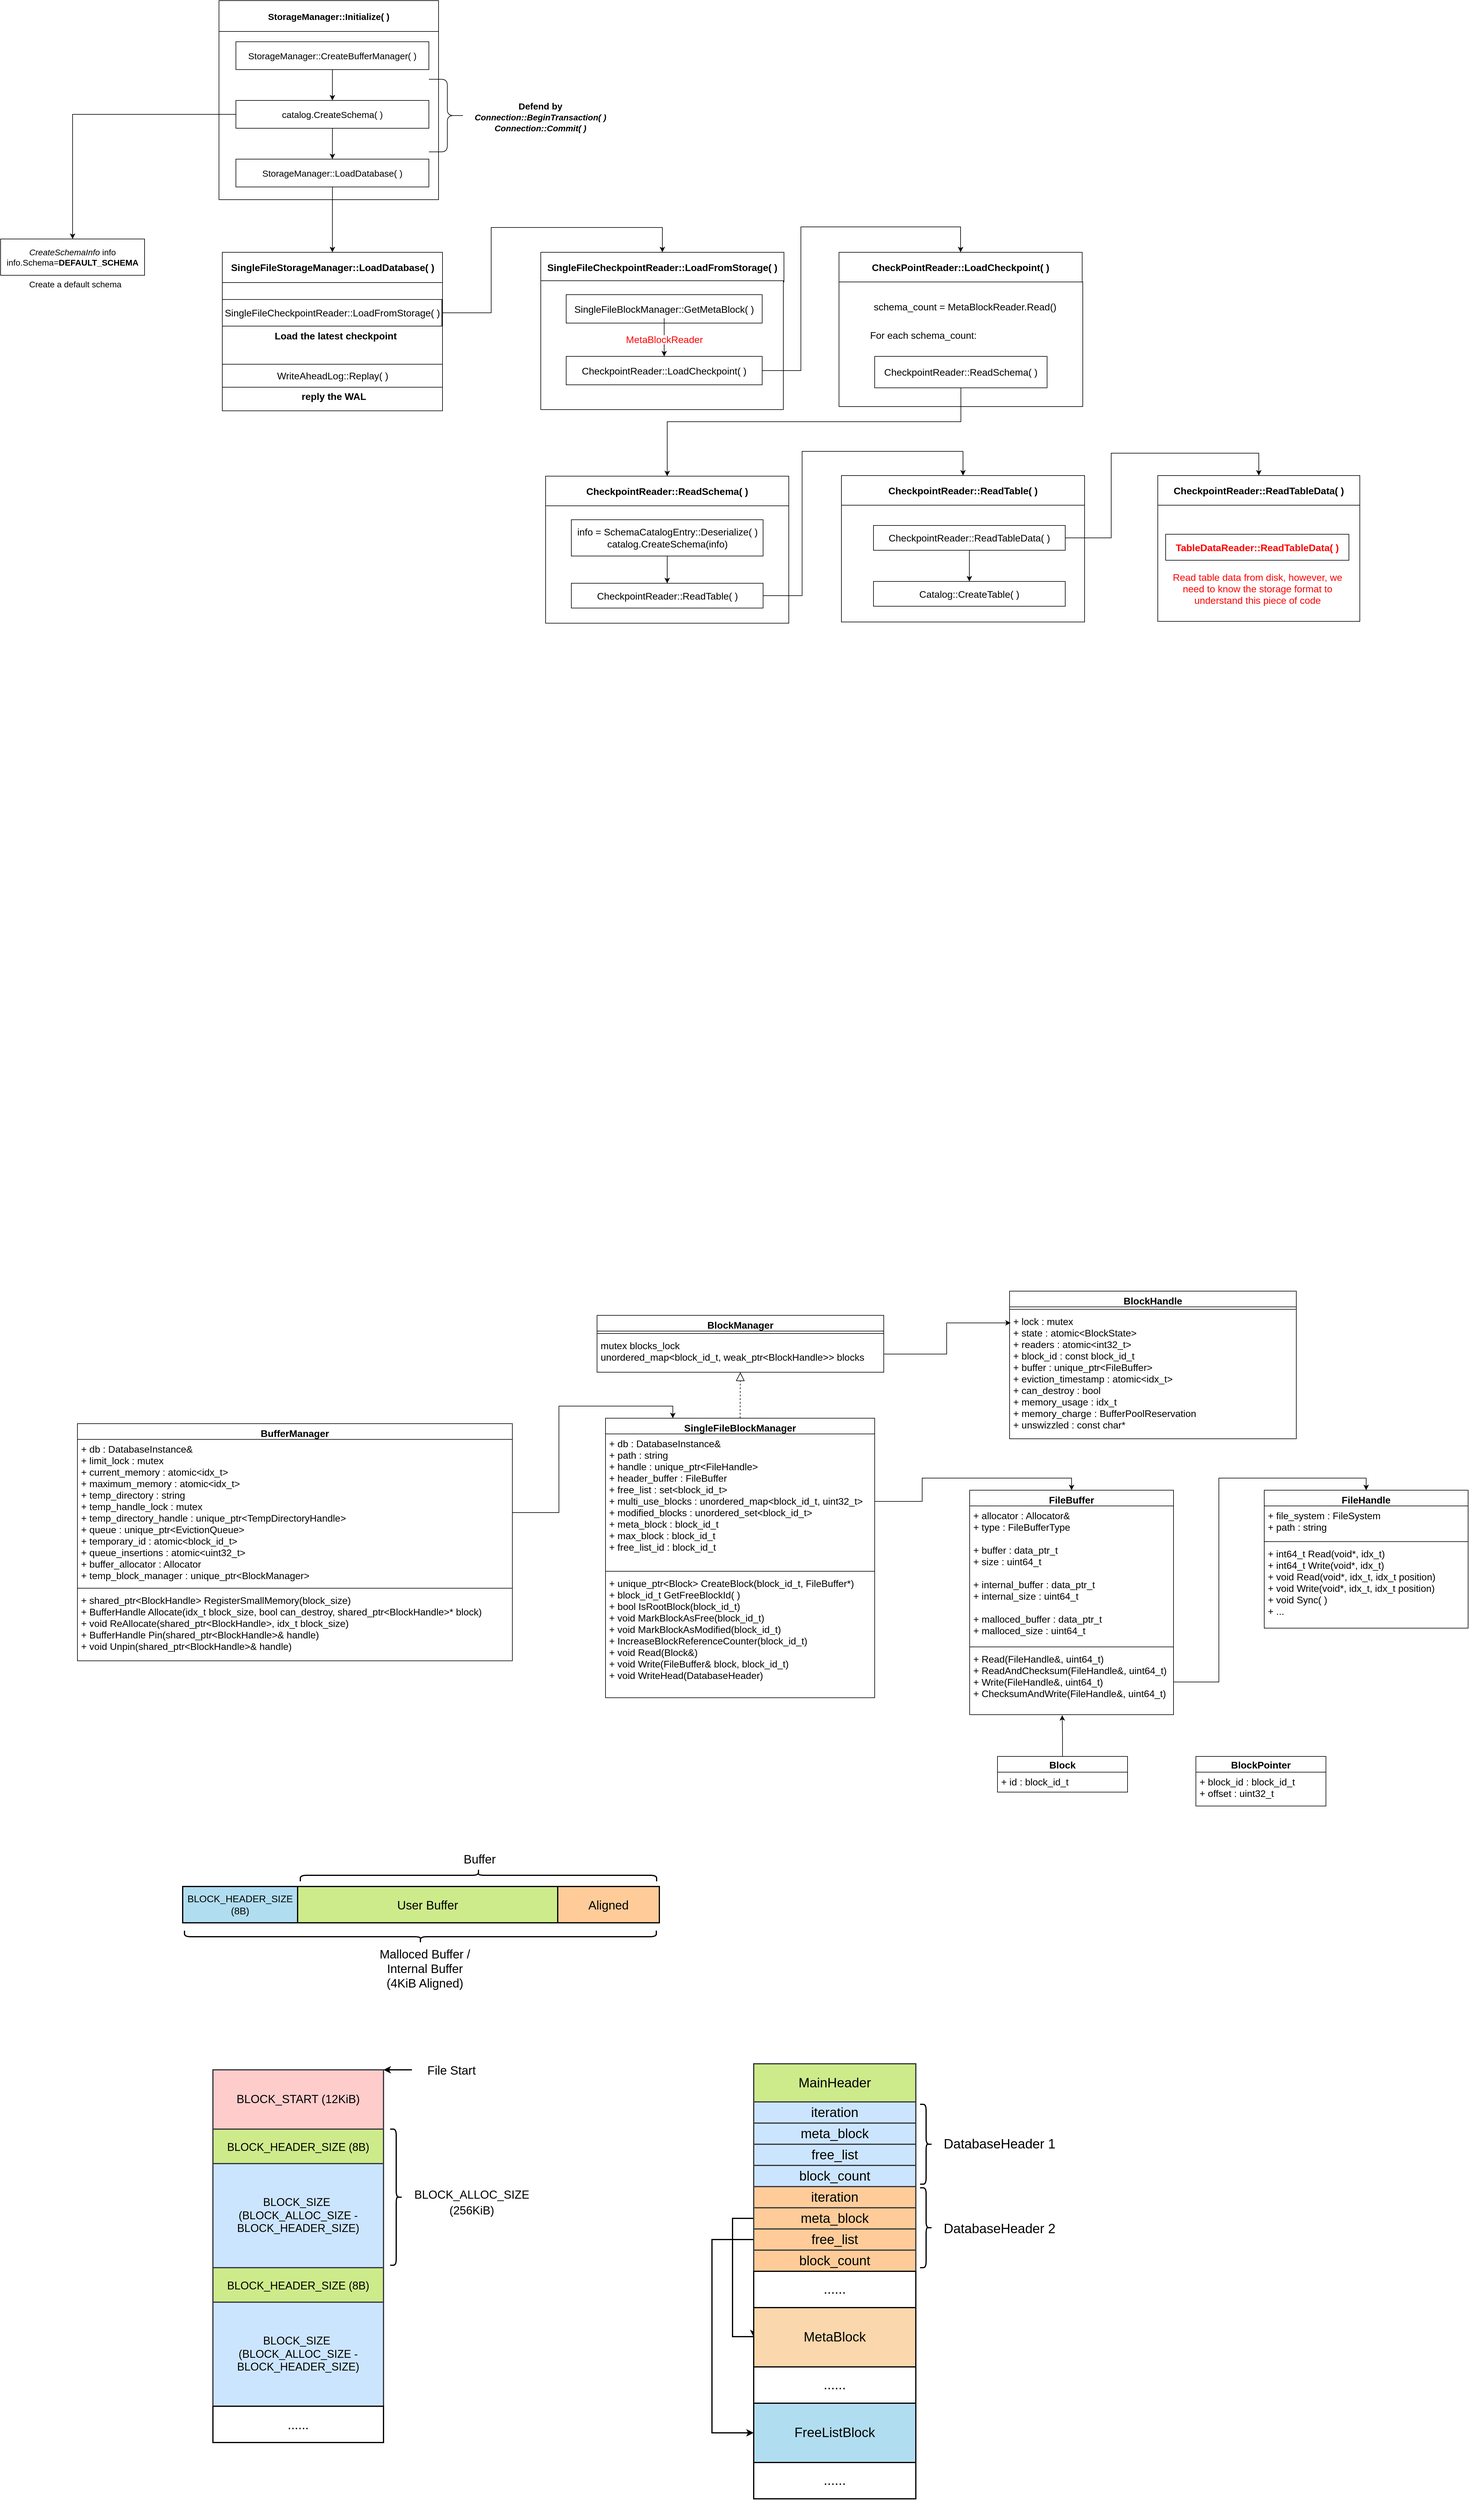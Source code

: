 <mxfile version="20.6.0" type="github">
  <diagram id="GQswBAs9rWUTwK8a14QV" name="第 1 页">
    <mxGraphModel dx="4754" dy="941" grid="0" gridSize="10" guides="1" tooltips="1" connect="1" arrows="1" fold="1" page="1" pageScale="1" pageWidth="3300" pageHeight="4681" math="0" shadow="0">
      <root>
        <mxCell id="0" />
        <mxCell id="1" parent="0" />
        <mxCell id="OjtDRb3r2wVRJjBGD-eC-1" value="&lt;font style=&quot;font-size: 15px;&quot;&gt;&lt;b&gt;StorageManager::Initialize( )&lt;/b&gt;&lt;/font&gt;" style="rounded=0;whiteSpace=wrap;html=1;" parent="1" vertex="1">
          <mxGeometry x="282" y="154" width="363" height="51" as="geometry" />
        </mxCell>
        <mxCell id="OjtDRb3r2wVRJjBGD-eC-2" value="" style="rounded=0;whiteSpace=wrap;html=1;fontSize=15;" parent="1" vertex="1">
          <mxGeometry x="282" y="205" width="363" height="278" as="geometry" />
        </mxCell>
        <mxCell id="OjtDRb3r2wVRJjBGD-eC-5" style="edgeStyle=orthogonalEdgeStyle;rounded=0;orthogonalLoop=1;jettySize=auto;html=1;entryX=0.5;entryY=0;entryDx=0;entryDy=0;fontSize=15;" parent="1" source="OjtDRb3r2wVRJjBGD-eC-3" target="OjtDRb3r2wVRJjBGD-eC-4" edge="1">
          <mxGeometry relative="1" as="geometry" />
        </mxCell>
        <mxCell id="OjtDRb3r2wVRJjBGD-eC-3" value="StorageManager::CreateBufferManager( )" style="rounded=0;whiteSpace=wrap;html=1;fontSize=15;" parent="1" vertex="1">
          <mxGeometry x="310" y="222" width="319" height="46" as="geometry" />
        </mxCell>
        <mxCell id="OjtDRb3r2wVRJjBGD-eC-7" style="edgeStyle=orthogonalEdgeStyle;rounded=0;orthogonalLoop=1;jettySize=auto;html=1;entryX=0.5;entryY=0;entryDx=0;entryDy=0;fontSize=15;" parent="1" source="OjtDRb3r2wVRJjBGD-eC-4" target="OjtDRb3r2wVRJjBGD-eC-6" edge="1">
          <mxGeometry relative="1" as="geometry" />
        </mxCell>
        <mxCell id="OjtDRb3r2wVRJjBGD-eC-10" style="edgeStyle=orthogonalEdgeStyle;rounded=0;orthogonalLoop=1;jettySize=auto;html=1;fontSize=14;" parent="1" source="OjtDRb3r2wVRJjBGD-eC-4" target="OjtDRb3r2wVRJjBGD-eC-11" edge="1">
          <mxGeometry relative="1" as="geometry">
            <mxPoint x="218" y="627" as="targetPoint" />
          </mxGeometry>
        </mxCell>
        <mxCell id="OjtDRb3r2wVRJjBGD-eC-4" value="catalog.CreateSchema( )" style="rounded=0;whiteSpace=wrap;html=1;fontSize=15;" parent="1" vertex="1">
          <mxGeometry x="310" y="319" width="319" height="46" as="geometry" />
        </mxCell>
        <mxCell id="VM_0vS1CVFmWydNHuRjW-6" style="edgeStyle=orthogonalEdgeStyle;rounded=0;orthogonalLoop=1;jettySize=auto;html=1;entryX=0.5;entryY=0;entryDx=0;entryDy=0;fontSize=16;" edge="1" parent="1" source="OjtDRb3r2wVRJjBGD-eC-6" target="VM_0vS1CVFmWydNHuRjW-2">
          <mxGeometry relative="1" as="geometry" />
        </mxCell>
        <mxCell id="OjtDRb3r2wVRJjBGD-eC-6" value="StorageManager::LoadDatabase( )" style="rounded=0;whiteSpace=wrap;html=1;fontSize=15;" parent="1" vertex="1">
          <mxGeometry x="310" y="416" width="319" height="46" as="geometry" />
        </mxCell>
        <mxCell id="OjtDRb3r2wVRJjBGD-eC-8" value="" style="shape=curlyBracket;whiteSpace=wrap;html=1;rounded=1;flipH=1;labelPosition=right;verticalLabelPosition=middle;align=left;verticalAlign=middle;fontSize=15;" parent="1" vertex="1">
          <mxGeometry x="629" y="284" width="61" height="120" as="geometry" />
        </mxCell>
        <mxCell id="OjtDRb3r2wVRJjBGD-eC-9" value="&lt;b&gt;Defend by &lt;i&gt;&lt;font style=&quot;font-size: 14px;&quot;&gt;Connection::BeginTransaction( ) Connection::Commit( )&lt;/font&gt;&lt;/i&gt;&lt;/b&gt;" style="text;html=1;strokeColor=none;fillColor=none;align=center;verticalAlign=middle;whiteSpace=wrap;rounded=0;fontSize=15;" parent="1" vertex="1">
          <mxGeometry x="696" y="331" width="235" height="30" as="geometry" />
        </mxCell>
        <mxCell id="OjtDRb3r2wVRJjBGD-eC-11" value="&lt;i&gt;CreateSchemaInfo&lt;/i&gt; info&lt;br&gt;info.Schema=&lt;b&gt;DEFAULT_SCHEMA&lt;/b&gt;" style="rounded=0;whiteSpace=wrap;html=1;fontSize=14;" parent="1" vertex="1">
          <mxGeometry x="-79" y="548" width="238" height="60" as="geometry" />
        </mxCell>
        <mxCell id="VM_0vS1CVFmWydNHuRjW-1" value="&lt;font style=&quot;font-size: 14px;&quot;&gt;Create a default schema&lt;/font&gt;" style="text;html=1;strokeColor=none;fillColor=none;align=center;verticalAlign=middle;whiteSpace=wrap;rounded=0;" vertex="1" parent="1">
          <mxGeometry x="-47" y="608" width="183" height="30" as="geometry" />
        </mxCell>
        <mxCell id="VM_0vS1CVFmWydNHuRjW-2" value="&lt;font style=&quot;font-size: 16px;&quot;&gt;&lt;b&gt;SingleFileStorageManager::LoadDatabase( )&lt;/b&gt;&lt;/font&gt;" style="rounded=0;whiteSpace=wrap;html=1;fontSize=14;" vertex="1" parent="1">
          <mxGeometry x="287.5" y="570" width="364" height="50" as="geometry" />
        </mxCell>
        <mxCell id="VM_0vS1CVFmWydNHuRjW-3" value="" style="rounded=0;whiteSpace=wrap;html=1;fontSize=16;" vertex="1" parent="1">
          <mxGeometry x="287.5" y="620" width="364" height="212" as="geometry" />
        </mxCell>
        <mxCell id="VM_0vS1CVFmWydNHuRjW-14" style="edgeStyle=orthogonalEdgeStyle;rounded=0;orthogonalLoop=1;jettySize=auto;html=1;entryX=0.5;entryY=0;entryDx=0;entryDy=0;fontSize=16;" edge="1" parent="1" source="VM_0vS1CVFmWydNHuRjW-4" target="VM_0vS1CVFmWydNHuRjW-9">
          <mxGeometry relative="1" as="geometry">
            <Array as="points">
              <mxPoint x="732" y="670" />
              <mxPoint x="732" y="529" />
              <mxPoint x="1015" y="529" />
            </Array>
          </mxGeometry>
        </mxCell>
        <mxCell id="VM_0vS1CVFmWydNHuRjW-4" value="SingleFileCheckpointReader::LoadFromStorage( )" style="rounded=0;whiteSpace=wrap;html=1;fontSize=16;" vertex="1" parent="1">
          <mxGeometry x="287.5" y="648" width="363" height="44" as="geometry" />
        </mxCell>
        <mxCell id="VM_0vS1CVFmWydNHuRjW-5" value="WriteAheadLog::Replay( )" style="rounded=0;whiteSpace=wrap;html=1;fontSize=16;" vertex="1" parent="1">
          <mxGeometry x="287.5" y="755" width="364" height="38" as="geometry" />
        </mxCell>
        <mxCell id="VM_0vS1CVFmWydNHuRjW-7" value="&lt;b&gt;Load the latest checkpoint&lt;/b&gt;" style="text;html=1;strokeColor=none;fillColor=none;align=center;verticalAlign=middle;whiteSpace=wrap;rounded=0;fontSize=16;" vertex="1" parent="1">
          <mxGeometry x="365" y="692.5" width="220" height="30" as="geometry" />
        </mxCell>
        <mxCell id="VM_0vS1CVFmWydNHuRjW-8" value="&lt;b&gt;reply the WAL&lt;/b&gt;" style="text;html=1;strokeColor=none;fillColor=none;align=center;verticalAlign=middle;whiteSpace=wrap;rounded=0;fontSize=16;" vertex="1" parent="1">
          <mxGeometry x="362" y="793" width="220" height="30" as="geometry" />
        </mxCell>
        <mxCell id="VM_0vS1CVFmWydNHuRjW-9" value="&lt;b&gt;SingleFileCheckpointReader::LoadFromStorage( )&lt;/b&gt;" style="rounded=0;whiteSpace=wrap;html=1;fontSize=16;" vertex="1" parent="1">
          <mxGeometry x="814" y="570" width="402" height="49" as="geometry" />
        </mxCell>
        <mxCell id="VM_0vS1CVFmWydNHuRjW-10" value="" style="rounded=0;whiteSpace=wrap;html=1;fontSize=16;" vertex="1" parent="1">
          <mxGeometry x="814" y="617" width="401" height="213" as="geometry" />
        </mxCell>
        <mxCell id="VM_0vS1CVFmWydNHuRjW-13" style="edgeStyle=orthogonalEdgeStyle;rounded=0;orthogonalLoop=1;jettySize=auto;html=1;entryX=0.5;entryY=0;entryDx=0;entryDy=0;fontSize=16;startArrow=none;" edge="1" parent="1" source="VM_0vS1CVFmWydNHuRjW-15" target="VM_0vS1CVFmWydNHuRjW-12">
          <mxGeometry relative="1" as="geometry" />
        </mxCell>
        <mxCell id="VM_0vS1CVFmWydNHuRjW-11" value="SingleFileBlockManager::GetMetaBlock( )" style="rounded=0;whiteSpace=wrap;html=1;fontSize=16;" vertex="1" parent="1">
          <mxGeometry x="856" y="640" width="324" height="47" as="geometry" />
        </mxCell>
        <mxCell id="VM_0vS1CVFmWydNHuRjW-23" style="edgeStyle=orthogonalEdgeStyle;rounded=0;orthogonalLoop=1;jettySize=auto;html=1;entryX=0.5;entryY=0;entryDx=0;entryDy=0;fontSize=16;fontColor=#000000;" edge="1" parent="1" source="VM_0vS1CVFmWydNHuRjW-12" target="VM_0vS1CVFmWydNHuRjW-17">
          <mxGeometry relative="1" as="geometry">
            <Array as="points">
              <mxPoint x="1244" y="766" />
              <mxPoint x="1244" y="528" />
              <mxPoint x="1508" y="528" />
            </Array>
          </mxGeometry>
        </mxCell>
        <mxCell id="VM_0vS1CVFmWydNHuRjW-12" value="CheckpointReader::LoadCheckpoint( )" style="rounded=0;whiteSpace=wrap;html=1;fontSize=16;" vertex="1" parent="1">
          <mxGeometry x="856" y="742" width="324" height="47" as="geometry" />
        </mxCell>
        <mxCell id="VM_0vS1CVFmWydNHuRjW-15" value="&lt;font color=&quot;#ff0000&quot;&gt;MetaBlockReader&lt;/font&gt;" style="text;html=1;strokeColor=none;fillColor=none;align=center;verticalAlign=middle;whiteSpace=wrap;rounded=0;fontSize=16;" vertex="1" parent="1">
          <mxGeometry x="936.5" y="699" width="163" height="30" as="geometry" />
        </mxCell>
        <mxCell id="VM_0vS1CVFmWydNHuRjW-16" value="" style="edgeStyle=orthogonalEdgeStyle;rounded=0;orthogonalLoop=1;jettySize=auto;html=1;entryX=0.5;entryY=0;entryDx=0;entryDy=0;fontSize=16;endArrow=none;" edge="1" parent="1" source="VM_0vS1CVFmWydNHuRjW-11" target="VM_0vS1CVFmWydNHuRjW-15">
          <mxGeometry relative="1" as="geometry">
            <mxPoint x="1018" y="687" as="sourcePoint" />
            <mxPoint x="1018" y="742" as="targetPoint" />
          </mxGeometry>
        </mxCell>
        <mxCell id="VM_0vS1CVFmWydNHuRjW-17" value="&lt;b&gt;CheckPointReader::LoadCheckpoint( )&lt;/b&gt;" style="rounded=0;whiteSpace=wrap;html=1;fontSize=16;" vertex="1" parent="1">
          <mxGeometry x="1307" y="570" width="402" height="49" as="geometry" />
        </mxCell>
        <mxCell id="VM_0vS1CVFmWydNHuRjW-18" value="" style="rounded=0;whiteSpace=wrap;html=1;fontSize=16;fontColor=#FF0000;" vertex="1" parent="1">
          <mxGeometry x="1307" y="619" width="403" height="206" as="geometry" />
        </mxCell>
        <mxCell id="VM_0vS1CVFmWydNHuRjW-20" value="&lt;font color=&quot;#000000&quot;&gt;schema_count = MetaBlockReader.Read()&lt;/font&gt;" style="text;html=1;strokeColor=none;fillColor=none;align=center;verticalAlign=middle;whiteSpace=wrap;rounded=0;fontSize=16;fontColor=#FF0000;" vertex="1" parent="1">
          <mxGeometry x="1348" y="645" width="335" height="30" as="geometry" />
        </mxCell>
        <mxCell id="VM_0vS1CVFmWydNHuRjW-21" value="For each schema_count:" style="text;html=1;strokeColor=none;fillColor=none;align=center;verticalAlign=middle;whiteSpace=wrap;rounded=0;fontSize=16;fontColor=#000000;" vertex="1" parent="1">
          <mxGeometry x="1325" y="692" width="243" height="30" as="geometry" />
        </mxCell>
        <mxCell id="VM_0vS1CVFmWydNHuRjW-43" style="edgeStyle=orthogonalEdgeStyle;rounded=0;orthogonalLoop=1;jettySize=auto;html=1;fontSize=16;fontColor=#FF0000;" edge="1" parent="1" source="VM_0vS1CVFmWydNHuRjW-22" target="VM_0vS1CVFmWydNHuRjW-24">
          <mxGeometry relative="1" as="geometry">
            <Array as="points">
              <mxPoint x="1508" y="850" />
              <mxPoint x="1023" y="850" />
            </Array>
          </mxGeometry>
        </mxCell>
        <mxCell id="VM_0vS1CVFmWydNHuRjW-22" value="CheckpointReader::ReadSchema( )" style="rounded=0;whiteSpace=wrap;html=1;fontSize=16;fontColor=#000000;" vertex="1" parent="1">
          <mxGeometry x="1366" y="742" width="285" height="52" as="geometry" />
        </mxCell>
        <mxCell id="VM_0vS1CVFmWydNHuRjW-24" value="&lt;b&gt;CheckpointReader::ReadSchema( )&lt;/b&gt;" style="rounded=0;whiteSpace=wrap;html=1;fontSize=16;" vertex="1" parent="1">
          <mxGeometry x="822" y="940.0" width="402" height="49" as="geometry" />
        </mxCell>
        <mxCell id="VM_0vS1CVFmWydNHuRjW-26" value="" style="rounded=0;whiteSpace=wrap;html=1;fontSize=16;fontColor=#000000;" vertex="1" parent="1">
          <mxGeometry x="822" y="989.0" width="402" height="194" as="geometry" />
        </mxCell>
        <mxCell id="VM_0vS1CVFmWydNHuRjW-30" style="edgeStyle=orthogonalEdgeStyle;rounded=0;orthogonalLoop=1;jettySize=auto;html=1;entryX=0.5;entryY=0;entryDx=0;entryDy=0;fontSize=16;fontColor=#000000;" edge="1" parent="1" source="VM_0vS1CVFmWydNHuRjW-28" target="VM_0vS1CVFmWydNHuRjW-29">
          <mxGeometry relative="1" as="geometry" />
        </mxCell>
        <mxCell id="VM_0vS1CVFmWydNHuRjW-28" value="info = SchemaCatalogEntry::Deserialize( )&lt;br&gt;catalog.CreateSchema(info)" style="rounded=0;whiteSpace=wrap;html=1;fontSize=16;fontColor=#000000;" vertex="1" parent="1">
          <mxGeometry x="864.5" y="1012.0" width="317" height="60" as="geometry" />
        </mxCell>
        <mxCell id="VM_0vS1CVFmWydNHuRjW-36" style="edgeStyle=orthogonalEdgeStyle;rounded=0;orthogonalLoop=1;jettySize=auto;html=1;entryX=0.5;entryY=0;entryDx=0;entryDy=0;fontSize=16;fontColor=#000000;" edge="1" parent="1" source="VM_0vS1CVFmWydNHuRjW-29" target="VM_0vS1CVFmWydNHuRjW-31">
          <mxGeometry relative="1" as="geometry">
            <Array as="points">
              <mxPoint x="1246" y="1137" />
              <mxPoint x="1246" y="899.0" />
              <mxPoint x="1512" y="899.0" />
            </Array>
          </mxGeometry>
        </mxCell>
        <mxCell id="VM_0vS1CVFmWydNHuRjW-29" value="CheckpointReader::ReadTable( )" style="rounded=0;whiteSpace=wrap;html=1;fontSize=16;fontColor=#000000;" vertex="1" parent="1">
          <mxGeometry x="864.5" y="1117" width="317" height="41" as="geometry" />
        </mxCell>
        <mxCell id="VM_0vS1CVFmWydNHuRjW-31" value="&lt;b&gt;CheckpointReader::ReadTable( )&lt;/b&gt;" style="rounded=0;whiteSpace=wrap;html=1;fontSize=16;" vertex="1" parent="1">
          <mxGeometry x="1311" y="939.0" width="402" height="49" as="geometry" />
        </mxCell>
        <mxCell id="VM_0vS1CVFmWydNHuRjW-32" value="" style="rounded=0;whiteSpace=wrap;html=1;fontSize=16;fontColor=#000000;" vertex="1" parent="1">
          <mxGeometry x="1311" y="988.0" width="402" height="193" as="geometry" />
        </mxCell>
        <mxCell id="VM_0vS1CVFmWydNHuRjW-35" value="" style="edgeStyle=orthogonalEdgeStyle;rounded=0;orthogonalLoop=1;jettySize=auto;html=1;fontSize=16;fontColor=#000000;" edge="1" parent="1" source="VM_0vS1CVFmWydNHuRjW-33" target="VM_0vS1CVFmWydNHuRjW-34">
          <mxGeometry relative="1" as="geometry" />
        </mxCell>
        <mxCell id="VM_0vS1CVFmWydNHuRjW-41" style="edgeStyle=orthogonalEdgeStyle;rounded=0;orthogonalLoop=1;jettySize=auto;html=1;entryX=0.5;entryY=0;entryDx=0;entryDy=0;fontSize=16;fontColor=#FF0000;" edge="1" parent="1" source="VM_0vS1CVFmWydNHuRjW-33" target="VM_0vS1CVFmWydNHuRjW-37">
          <mxGeometry relative="1" as="geometry">
            <Array as="points">
              <mxPoint x="1757" y="1042" />
              <mxPoint x="1757" y="902.0" />
              <mxPoint x="2001" y="902.0" />
            </Array>
          </mxGeometry>
        </mxCell>
        <mxCell id="VM_0vS1CVFmWydNHuRjW-33" value="CheckpointReader::ReadTableData( )" style="rounded=0;whiteSpace=wrap;html=1;fontSize=16;fontColor=#000000;" vertex="1" parent="1">
          <mxGeometry x="1364" y="1021.5" width="317" height="41" as="geometry" />
        </mxCell>
        <mxCell id="VM_0vS1CVFmWydNHuRjW-34" value="Catalog::CreateTable( )" style="rounded=0;whiteSpace=wrap;html=1;fontSize=16;fontColor=#000000;" vertex="1" parent="1">
          <mxGeometry x="1364" y="1114" width="317" height="41" as="geometry" />
        </mxCell>
        <mxCell id="VM_0vS1CVFmWydNHuRjW-37" value="&lt;b&gt;CheckpointReader::ReadTableData( )&lt;/b&gt;" style="rounded=0;whiteSpace=wrap;html=1;fontSize=16;" vertex="1" parent="1">
          <mxGeometry x="1834" y="939.0" width="334" height="49" as="geometry" />
        </mxCell>
        <mxCell id="VM_0vS1CVFmWydNHuRjW-38" value="" style="rounded=0;whiteSpace=wrap;html=1;fontSize=16;fontColor=#000000;" vertex="1" parent="1">
          <mxGeometry x="1834" y="988.0" width="334" height="192" as="geometry" />
        </mxCell>
        <mxCell id="VM_0vS1CVFmWydNHuRjW-40" value="&lt;b&gt;&lt;font color=&quot;#ff0000&quot;&gt;TableDataReader::ReadTableData( )&lt;/font&gt;&lt;/b&gt;" style="rounded=0;whiteSpace=wrap;html=1;fontSize=16;fontColor=#000000;" vertex="1" parent="1">
          <mxGeometry x="1847" y="1036" width="303" height="43" as="geometry" />
        </mxCell>
        <mxCell id="VM_0vS1CVFmWydNHuRjW-42" value="Read table data from disk, however, we need to know the storage format to understand this piece of code" style="text;html=1;strokeColor=none;fillColor=none;align=center;verticalAlign=middle;whiteSpace=wrap;rounded=0;fontSize=16;fontColor=#FF0000;" vertex="1" parent="1">
          <mxGeometry x="1847" y="1111" width="304" height="30" as="geometry" />
        </mxCell>
        <mxCell id="VM_0vS1CVFmWydNHuRjW-44" value="BlockManager" style="swimlane;fontStyle=1;align=center;verticalAlign=top;childLayout=stackLayout;horizontal=1;startSize=26;horizontalStack=0;resizeParent=1;resizeParentMax=0;resizeLast=0;collapsible=1;marginBottom=0;fontSize=16;fontColor=#000000;" vertex="1" parent="1">
          <mxGeometry x="907" y="2327" width="474" height="94" as="geometry" />
        </mxCell>
        <mxCell id="VM_0vS1CVFmWydNHuRjW-46" value="" style="line;strokeWidth=1;fillColor=none;align=left;verticalAlign=middle;spacingTop=-1;spacingLeft=3;spacingRight=3;rotatable=0;labelPosition=right;points=[];portConstraint=eastwest;strokeColor=inherit;fontSize=16;fontColor=#FF0000;" vertex="1" parent="VM_0vS1CVFmWydNHuRjW-44">
          <mxGeometry y="26" width="474" height="8" as="geometry" />
        </mxCell>
        <mxCell id="VM_0vS1CVFmWydNHuRjW-47" value="mutex blocks_lock&#xa;unordered_map&lt;block_id_t, weak_ptr&lt;BlockHandle&gt;&gt; blocks" style="text;strokeColor=none;fillColor=none;align=left;verticalAlign=top;spacingLeft=4;spacingRight=4;overflow=hidden;rotatable=0;points=[[0,0.5],[1,0.5]];portConstraint=eastwest;fontSize=16;fontColor=#000000;" vertex="1" parent="VM_0vS1CVFmWydNHuRjW-44">
          <mxGeometry y="34" width="474" height="60" as="geometry" />
        </mxCell>
        <mxCell id="VM_0vS1CVFmWydNHuRjW-48" value="SingleFileBlockManager" style="swimlane;fontStyle=1;align=center;verticalAlign=top;childLayout=stackLayout;horizontal=1;startSize=26;horizontalStack=0;resizeParent=1;resizeParentMax=0;resizeLast=0;collapsible=1;marginBottom=0;fontSize=16;fontColor=#000000;" vertex="1" parent="1">
          <mxGeometry x="921" y="2497" width="445" height="462" as="geometry" />
        </mxCell>
        <mxCell id="VM_0vS1CVFmWydNHuRjW-49" value="+ db : DatabaseInstance&amp;&#xa;+ path : string&#xa;+ handle : unique_ptr&lt;FileHandle&gt;&#xa;+ header_buffer : FileBuffer&#xa;+ free_list : set&lt;block_id_t&gt;&#xa;+ multi_use_blocks : unordered_map&lt;block_id_t, uint32_t&gt;&#xa;+ modified_blocks : unordered_set&lt;block_id_t&gt; &#xa;+ meta_block : block_id_t&#xa;+ max_block : block_id_t&#xa;+ free_list_id : block_id_t&#xa;&#xa;&#xa;" style="text;strokeColor=none;fillColor=none;align=left;verticalAlign=top;spacingLeft=4;spacingRight=4;overflow=hidden;rotatable=0;points=[[0,0.5],[1,0.5]];portConstraint=eastwest;fontSize=16;fontColor=#000000;" vertex="1" parent="VM_0vS1CVFmWydNHuRjW-48">
          <mxGeometry y="26" width="445" height="223" as="geometry" />
        </mxCell>
        <mxCell id="VM_0vS1CVFmWydNHuRjW-50" value="" style="line;strokeWidth=1;fillColor=none;align=left;verticalAlign=middle;spacingTop=-1;spacingLeft=3;spacingRight=3;rotatable=0;labelPosition=right;points=[];portConstraint=eastwest;strokeColor=inherit;fontSize=16;fontColor=#000000;" vertex="1" parent="VM_0vS1CVFmWydNHuRjW-48">
          <mxGeometry y="249" width="445" height="8" as="geometry" />
        </mxCell>
        <mxCell id="VM_0vS1CVFmWydNHuRjW-51" value="+ unique_ptr&lt;Block&gt; CreateBlock(block_id_t, FileBuffer*) &#xa;+ block_id_t GetFreeBlockId( )&#xa;+ bool IsRootBlock(block_id_t)&#xa;+ void MarkBlockAsFree(block_id_t)&#xa;+ void MarkBlockAsModified(block_id_t)&#xa;+ IncreaseBlockReferenceCounter(block_id_t)&#xa;+ void Read(Block&amp;)&#xa;+ void Write(FileBuffer&amp; block, block_id_t)&#xa;+ void WriteHead(DatabaseHeader)" style="text;strokeColor=none;fillColor=none;align=left;verticalAlign=top;spacingLeft=4;spacingRight=4;overflow=hidden;rotatable=0;points=[[0,0.5],[1,0.5]];portConstraint=eastwest;fontSize=16;fontColor=#000000;" vertex="1" parent="VM_0vS1CVFmWydNHuRjW-48">
          <mxGeometry y="257" width="445" height="205" as="geometry" />
        </mxCell>
        <mxCell id="VM_0vS1CVFmWydNHuRjW-52" value="FileBuffer" style="swimlane;fontStyle=1;align=center;verticalAlign=top;childLayout=stackLayout;horizontal=1;startSize=26;horizontalStack=0;resizeParent=1;resizeParentMax=0;resizeLast=0;collapsible=1;marginBottom=0;fontSize=16;fontColor=#000000;" vertex="1" parent="1">
          <mxGeometry x="1523" y="2616" width="337" height="371" as="geometry" />
        </mxCell>
        <mxCell id="VM_0vS1CVFmWydNHuRjW-53" value="+ allocator : Allocator&amp;&#xa;+ type : FileBufferType&#xa;&#xa;+ buffer : data_ptr_t&#xa;+ size : uint64_t &#xa;&#xa;+ internal_buffer : data_ptr_t&#xa;+ internal_size : uint64_t&#xa;&#xa;+ malloced_buffer : data_ptr_t&#xa;+ malloced_size : uint64_t " style="text;strokeColor=none;fillColor=none;align=left;verticalAlign=top;spacingLeft=4;spacingRight=4;overflow=hidden;rotatable=0;points=[[0,0.5],[1,0.5]];portConstraint=eastwest;fontSize=16;fontColor=#000000;" vertex="1" parent="VM_0vS1CVFmWydNHuRjW-52">
          <mxGeometry y="26" width="337" height="229" as="geometry" />
        </mxCell>
        <mxCell id="VM_0vS1CVFmWydNHuRjW-54" value="" style="line;strokeWidth=1;fillColor=none;align=left;verticalAlign=middle;spacingTop=-1;spacingLeft=3;spacingRight=3;rotatable=0;labelPosition=right;points=[];portConstraint=eastwest;strokeColor=inherit;fontSize=16;fontColor=#000000;" vertex="1" parent="VM_0vS1CVFmWydNHuRjW-52">
          <mxGeometry y="255" width="337" height="8" as="geometry" />
        </mxCell>
        <mxCell id="VM_0vS1CVFmWydNHuRjW-55" value="+ Read(FileHandle&amp;, uint64_t)&#xa;+ ReadAndChecksum(FileHandle&amp;, uint64_t)&#xa;+ Write(FileHandle&amp;, uint64_t)&#xa;+ ChecksumAndWrite(FileHandle&amp;, uint64_t)" style="text;strokeColor=none;fillColor=none;align=left;verticalAlign=top;spacingLeft=4;spacingRight=4;overflow=hidden;rotatable=0;points=[[0,0.5],[1,0.5]];portConstraint=eastwest;fontSize=16;fontColor=#000000;" vertex="1" parent="VM_0vS1CVFmWydNHuRjW-52">
          <mxGeometry y="263" width="337" height="108" as="geometry" />
        </mxCell>
        <mxCell id="VM_0vS1CVFmWydNHuRjW-56" style="edgeStyle=orthogonalEdgeStyle;rounded=0;orthogonalLoop=1;jettySize=auto;html=1;entryX=0.5;entryY=0;entryDx=0;entryDy=0;fontSize=16;fontColor=#000000;" edge="1" parent="1" source="VM_0vS1CVFmWydNHuRjW-49" target="VM_0vS1CVFmWydNHuRjW-52">
          <mxGeometry relative="1" as="geometry" />
        </mxCell>
        <mxCell id="VM_0vS1CVFmWydNHuRjW-57" value="FileHandle" style="swimlane;fontStyle=1;align=center;verticalAlign=top;childLayout=stackLayout;horizontal=1;startSize=26;horizontalStack=0;resizeParent=1;resizeParentMax=0;resizeLast=0;collapsible=1;marginBottom=0;fontSize=16;fontColor=#000000;" vertex="1" parent="1">
          <mxGeometry x="2010" y="2616" width="337" height="228" as="geometry" />
        </mxCell>
        <mxCell id="VM_0vS1CVFmWydNHuRjW-58" value="+ file_system : FileSystem&#xa;+ path : string&#xa;" style="text;strokeColor=none;fillColor=none;align=left;verticalAlign=top;spacingLeft=4;spacingRight=4;overflow=hidden;rotatable=0;points=[[0,0.5],[1,0.5]];portConstraint=eastwest;fontSize=16;fontColor=#000000;" vertex="1" parent="VM_0vS1CVFmWydNHuRjW-57">
          <mxGeometry y="26" width="337" height="55" as="geometry" />
        </mxCell>
        <mxCell id="VM_0vS1CVFmWydNHuRjW-59" value="" style="line;strokeWidth=1;fillColor=none;align=left;verticalAlign=middle;spacingTop=-1;spacingLeft=3;spacingRight=3;rotatable=0;labelPosition=right;points=[];portConstraint=eastwest;strokeColor=inherit;fontSize=16;fontColor=#000000;" vertex="1" parent="VM_0vS1CVFmWydNHuRjW-57">
          <mxGeometry y="81" width="337" height="8" as="geometry" />
        </mxCell>
        <mxCell id="VM_0vS1CVFmWydNHuRjW-60" value="+ int64_t Read(void*, idx_t) &#xa;+ int64_t Write(void*, idx_t)&#xa;+ void Read(void*, idx_t, idx_t position)&#xa;+ void Write(void*, idx_t, idx_t position)&#xa;+ void Sync( )&#xa;+ ..." style="text;strokeColor=none;fillColor=none;align=left;verticalAlign=top;spacingLeft=4;spacingRight=4;overflow=hidden;rotatable=0;points=[[0,0.5],[1,0.5]];portConstraint=eastwest;fontSize=16;fontColor=#000000;" vertex="1" parent="VM_0vS1CVFmWydNHuRjW-57">
          <mxGeometry y="89" width="337" height="139" as="geometry" />
        </mxCell>
        <mxCell id="VM_0vS1CVFmWydNHuRjW-61" style="edgeStyle=orthogonalEdgeStyle;rounded=0;orthogonalLoop=1;jettySize=auto;html=1;entryX=0.5;entryY=0;entryDx=0;entryDy=0;fontSize=16;fontColor=#000000;" edge="1" parent="1" source="VM_0vS1CVFmWydNHuRjW-55" target="VM_0vS1CVFmWydNHuRjW-57">
          <mxGeometry relative="1" as="geometry" />
        </mxCell>
        <mxCell id="VM_0vS1CVFmWydNHuRjW-62" value="BLOCK_HEADER_SIZE&lt;br&gt;(8B)" style="rounded=0;whiteSpace=wrap;html=1;fontSize=16;fillColor=#b1ddf0;strokeColor=#000000;strokeWidth=2;" vertex="1" parent="1">
          <mxGeometry x="222" y="3271" width="190" height="60" as="geometry" />
        </mxCell>
        <mxCell id="VM_0vS1CVFmWydNHuRjW-63" value="&lt;font style=&quot;font-size: 20px;&quot;&gt;User Buffer&lt;/font&gt;" style="rounded=0;whiteSpace=wrap;html=1;fontSize=16;fillColor=#cdeb8b;strokeColor=#000000;strokeWidth=2;" vertex="1" parent="1">
          <mxGeometry x="412" y="3271" width="430" height="60" as="geometry" />
        </mxCell>
        <mxCell id="VM_0vS1CVFmWydNHuRjW-64" value="&lt;font style=&quot;font-size: 20px;&quot;&gt;Aligned&lt;/font&gt;" style="rounded=0;whiteSpace=wrap;html=1;fontSize=16;fillColor=#ffcc99;strokeColor=#000000;strokeWidth=2;" vertex="1" parent="1">
          <mxGeometry x="842" y="3271" width="168" height="60" as="geometry" />
        </mxCell>
        <mxCell id="VM_0vS1CVFmWydNHuRjW-65" value="" style="shape=curlyBracket;whiteSpace=wrap;html=1;rounded=1;flipH=1;labelPosition=right;verticalLabelPosition=middle;align=left;verticalAlign=middle;strokeColor=#000000;strokeWidth=2;fontSize=20;fontColor=#000000;rotation=90;" vertex="1" parent="1">
          <mxGeometry x="605" y="2964" width="20" height="780" as="geometry" />
        </mxCell>
        <mxCell id="VM_0vS1CVFmWydNHuRjW-66" value="Malloced Buffer / Internal Buffer &lt;br&gt;(4KiB Aligned)" style="text;html=1;strokeColor=none;fillColor=none;align=center;verticalAlign=middle;whiteSpace=wrap;rounded=0;strokeWidth=2;fontSize=20;fontColor=#000000;" vertex="1" parent="1">
          <mxGeometry x="524" y="3391" width="197" height="30" as="geometry" />
        </mxCell>
        <mxCell id="VM_0vS1CVFmWydNHuRjW-68" value="" style="shape=curlyBracket;whiteSpace=wrap;html=1;rounded=1;flipH=1;labelPosition=right;verticalLabelPosition=middle;align=left;verticalAlign=middle;strokeColor=#000000;strokeWidth=2;fontSize=20;fontColor=#000000;rotation=-90;" vertex="1" parent="1">
          <mxGeometry x="701" y="2958" width="20" height="589" as="geometry" />
        </mxCell>
        <mxCell id="VM_0vS1CVFmWydNHuRjW-69" value="Buffer" style="text;html=1;strokeColor=none;fillColor=none;align=center;verticalAlign=middle;whiteSpace=wrap;rounded=0;strokeWidth=2;fontSize=20;fontColor=#000000;" vertex="1" parent="1">
          <mxGeometry x="683" y="3210" width="60" height="30" as="geometry" />
        </mxCell>
        <mxCell id="VM_0vS1CVFmWydNHuRjW-72" value="" style="endArrow=block;dashed=1;endFill=0;endSize=12;html=1;rounded=0;fontSize=20;fontColor=#000000;exitX=0.5;exitY=0;exitDx=0;exitDy=0;" edge="1" parent="1" source="VM_0vS1CVFmWydNHuRjW-48" target="VM_0vS1CVFmWydNHuRjW-47">
          <mxGeometry width="160" relative="1" as="geometry">
            <mxPoint x="1052" y="3030" as="sourcePoint" />
            <mxPoint x="1212" y="3030" as="targetPoint" />
          </mxGeometry>
        </mxCell>
        <mxCell id="VM_0vS1CVFmWydNHuRjW-77" value="BlockHandle" style="swimlane;fontStyle=1;align=center;verticalAlign=top;childLayout=stackLayout;horizontal=1;startSize=26;horizontalStack=0;resizeParent=1;resizeParentMax=0;resizeLast=0;collapsible=1;marginBottom=0;fontSize=16;fontColor=#000000;" vertex="1" parent="1">
          <mxGeometry x="1589" y="2287" width="474" height="244" as="geometry" />
        </mxCell>
        <mxCell id="VM_0vS1CVFmWydNHuRjW-78" value="" style="line;strokeWidth=1;fillColor=none;align=left;verticalAlign=middle;spacingTop=-1;spacingLeft=3;spacingRight=3;rotatable=0;labelPosition=right;points=[];portConstraint=eastwest;strokeColor=inherit;fontSize=16;fontColor=#FF0000;" vertex="1" parent="VM_0vS1CVFmWydNHuRjW-77">
          <mxGeometry y="26" width="474" height="8" as="geometry" />
        </mxCell>
        <mxCell id="VM_0vS1CVFmWydNHuRjW-79" value="+ lock : mutex&#xa;+ state : atomic&lt;BlockState&gt;&#xa;+ readers : atomic&lt;int32_t&gt;&#xa;+ block_id : const block_id_t&#xa;+ buffer : unique_ptr&lt;FileBuffer&gt;&#xa;+ eviction_timestamp : atomic&lt;idx_t&gt;&#xa;+ can_destroy : bool&#xa;+ memory_usage : idx_t&#xa;+ memory_charge : BufferPoolReservation&#xa;+ unswizzled : const char*" style="text;strokeColor=none;fillColor=none;align=left;verticalAlign=top;spacingLeft=4;spacingRight=4;overflow=hidden;rotatable=0;points=[[0,0.5],[1,0.5]];portConstraint=eastwest;fontSize=16;fontColor=#000000;" vertex="1" parent="VM_0vS1CVFmWydNHuRjW-77">
          <mxGeometry y="34" width="474" height="210" as="geometry" />
        </mxCell>
        <mxCell id="VM_0vS1CVFmWydNHuRjW-80" style="edgeStyle=orthogonalEdgeStyle;rounded=0;orthogonalLoop=1;jettySize=auto;html=1;entryX=0.004;entryY=0.088;entryDx=0;entryDy=0;entryPerimeter=0;fontSize=19;fontColor=#000000;" edge="1" parent="1" source="VM_0vS1CVFmWydNHuRjW-47" target="VM_0vS1CVFmWydNHuRjW-79">
          <mxGeometry relative="1" as="geometry" />
        </mxCell>
        <mxCell id="VM_0vS1CVFmWydNHuRjW-93" style="edgeStyle=orthogonalEdgeStyle;rounded=0;orthogonalLoop=1;jettySize=auto;html=1;entryX=0.454;entryY=1.008;entryDx=0;entryDy=0;entryPerimeter=0;fontSize=16;fontColor=#000000;" edge="1" parent="1" source="VM_0vS1CVFmWydNHuRjW-81" target="VM_0vS1CVFmWydNHuRjW-55">
          <mxGeometry relative="1" as="geometry" />
        </mxCell>
        <mxCell id="VM_0vS1CVFmWydNHuRjW-81" value="Block" style="swimlane;fontStyle=1;childLayout=stackLayout;horizontal=1;startSize=26;fillColor=none;horizontalStack=0;resizeParent=1;resizeParentMax=0;resizeLast=0;collapsible=1;marginBottom=0;strokeColor=#000000;strokeWidth=1;fontSize=16;fontColor=#000000;" vertex="1" parent="1">
          <mxGeometry x="1569" y="3056" width="215" height="59" as="geometry" />
        </mxCell>
        <mxCell id="VM_0vS1CVFmWydNHuRjW-84" value="+ id : block_id_t" style="text;strokeColor=none;fillColor=none;align=left;verticalAlign=top;spacingLeft=4;spacingRight=4;overflow=hidden;rotatable=0;points=[[0,0.5],[1,0.5]];portConstraint=eastwest;strokeWidth=1;fontSize=16;fontColor=#000000;" vertex="1" parent="VM_0vS1CVFmWydNHuRjW-81">
          <mxGeometry y="26" width="215" height="33" as="geometry" />
        </mxCell>
        <mxCell id="VM_0vS1CVFmWydNHuRjW-94" value="BlockPointer" style="swimlane;fontStyle=1;childLayout=stackLayout;horizontal=1;startSize=26;fillColor=none;horizontalStack=0;resizeParent=1;resizeParentMax=0;resizeLast=0;collapsible=1;marginBottom=0;strokeColor=#000000;strokeWidth=1;fontSize=16;fontColor=#000000;" vertex="1" parent="1">
          <mxGeometry x="1897" y="3056" width="215" height="82" as="geometry" />
        </mxCell>
        <mxCell id="VM_0vS1CVFmWydNHuRjW-95" value="+ block_id : block_id_t&#xa;+ offset : uint32_t" style="text;strokeColor=none;fillColor=none;align=left;verticalAlign=top;spacingLeft=4;spacingRight=4;overflow=hidden;rotatable=0;points=[[0,0.5],[1,0.5]];portConstraint=eastwest;strokeWidth=1;fontSize=16;fontColor=#000000;" vertex="1" parent="VM_0vS1CVFmWydNHuRjW-94">
          <mxGeometry y="26" width="215" height="56" as="geometry" />
        </mxCell>
        <mxCell id="VM_0vS1CVFmWydNHuRjW-96" value="&lt;font style=&quot;font-size: 18px;&quot;&gt;BLOCK_HEADER_SIZE (8B)&lt;/font&gt;" style="rounded=0;whiteSpace=wrap;html=1;strokeColor=#36393d;strokeWidth=2;fontSize=16;fillColor=#cdeb8b;" vertex="1" parent="1">
          <mxGeometry x="272" y="3672" width="282" height="60" as="geometry" />
        </mxCell>
        <mxCell id="VM_0vS1CVFmWydNHuRjW-97" value="&lt;font style=&quot;font-size: 18px;&quot;&gt;BLOCK_SIZE&amp;nbsp;&lt;br&gt;(BLOCK_ALLOC_SIZE - BLOCK_HEADER_SIZE)&lt;/font&gt;" style="rounded=0;whiteSpace=wrap;html=1;strokeColor=#36393d;strokeWidth=2;fontSize=16;fillColor=#cce5ff;" vertex="1" parent="1">
          <mxGeometry x="272" y="3729" width="282" height="172" as="geometry" />
        </mxCell>
        <mxCell id="VM_0vS1CVFmWydNHuRjW-98" value="&lt;font style=&quot;font-size: 18px;&quot;&gt;BLOCK_HEADER_SIZE (8B)&lt;/font&gt;" style="rounded=0;whiteSpace=wrap;html=1;strokeColor=#36393d;strokeWidth=2;fontSize=16;fillColor=#cdeb8b;" vertex="1" parent="1">
          <mxGeometry x="272" y="3901" width="282" height="60" as="geometry" />
        </mxCell>
        <mxCell id="VM_0vS1CVFmWydNHuRjW-99" value="&lt;font style=&quot;font-size: 18px;&quot;&gt;BLOCK_SIZE&amp;nbsp;&lt;br&gt;(BLOCK_ALLOC_SIZE - BLOCK_HEADER_SIZE)&lt;/font&gt;" style="rounded=0;whiteSpace=wrap;html=1;strokeColor=#36393d;strokeWidth=2;fontSize=16;fillColor=#cce5ff;" vertex="1" parent="1">
          <mxGeometry x="272" y="3958" width="282" height="172" as="geometry" />
        </mxCell>
        <mxCell id="VM_0vS1CVFmWydNHuRjW-100" value="&lt;font style=&quot;font-size: 21px;&quot;&gt;......&lt;/font&gt;" style="rounded=0;whiteSpace=wrap;html=1;strokeColor=#000000;strokeWidth=2;fontSize=18;fontColor=#000000;" vertex="1" parent="1">
          <mxGeometry x="272" y="4130" width="282" height="60" as="geometry" />
        </mxCell>
        <mxCell id="VM_0vS1CVFmWydNHuRjW-101" value="" style="shape=curlyBracket;whiteSpace=wrap;html=1;rounded=1;flipH=1;labelPosition=right;verticalLabelPosition=middle;align=left;verticalAlign=middle;strokeColor=#000000;strokeWidth=2;fontSize=21;fontColor=#000000;" vertex="1" parent="1">
          <mxGeometry x="565" y="3672" width="20" height="225" as="geometry" />
        </mxCell>
        <mxCell id="VM_0vS1CVFmWydNHuRjW-102" value="&lt;font style=&quot;font-size: 19px;&quot;&gt;BLOCK_ALLOC_SIZE (256KiB)&lt;/font&gt;" style="text;html=1;strokeColor=none;fillColor=none;align=center;verticalAlign=middle;whiteSpace=wrap;rounded=0;strokeWidth=2;fontSize=21;fontColor=#000000;" vertex="1" parent="1">
          <mxGeometry x="670" y="3777" width="60" height="30" as="geometry" />
        </mxCell>
        <mxCell id="VM_0vS1CVFmWydNHuRjW-103" value="BLOCK_START (12KiB)" style="rounded=0;whiteSpace=wrap;html=1;strokeColor=#36393d;strokeWidth=2;fontSize=19;fillColor=#ffcccc;" vertex="1" parent="1">
          <mxGeometry x="272" y="3574" width="282" height="98" as="geometry" />
        </mxCell>
        <mxCell id="VM_0vS1CVFmWydNHuRjW-104" value="" style="endArrow=classic;html=1;rounded=0;fontSize=19;fontColor=#000000;entryX=1;entryY=0;entryDx=0;entryDy=0;strokeWidth=2;" edge="1" parent="1" target="VM_0vS1CVFmWydNHuRjW-103">
          <mxGeometry width="50" height="50" relative="1" as="geometry">
            <mxPoint x="601" y="3574" as="sourcePoint" />
            <mxPoint x="753" y="3485" as="targetPoint" />
          </mxGeometry>
        </mxCell>
        <mxCell id="VM_0vS1CVFmWydNHuRjW-105" value="&lt;font style=&quot;font-size: 20px;&quot;&gt;File Start&lt;/font&gt;" style="text;html=1;strokeColor=none;fillColor=none;align=center;verticalAlign=middle;whiteSpace=wrap;rounded=0;strokeWidth=2;fontSize=19;fontColor=#000000;" vertex="1" parent="1">
          <mxGeometry x="608" y="3560" width="117" height="30" as="geometry" />
        </mxCell>
        <mxCell id="VM_0vS1CVFmWydNHuRjW-110" value="MainHeader" style="rounded=0;whiteSpace=wrap;html=1;strokeColor=#36393d;strokeWidth=2;fontSize=22;fillColor=#cdeb8b;" vertex="1" parent="1">
          <mxGeometry x="1166" y="3564" width="268" height="63" as="geometry" />
        </mxCell>
        <mxCell id="VM_0vS1CVFmWydNHuRjW-111" value="iteration" style="rounded=0;whiteSpace=wrap;html=1;strokeColor=#36393d;strokeWidth=2;fontSize=22;fillColor=#cce5ff;" vertex="1" parent="1">
          <mxGeometry x="1166" y="3627" width="268" height="35" as="geometry" />
        </mxCell>
        <mxCell id="VM_0vS1CVFmWydNHuRjW-112" value="meta_block" style="rounded=0;whiteSpace=wrap;html=1;strokeColor=#36393d;strokeWidth=2;fontSize=22;fillColor=#cce5ff;" vertex="1" parent="1">
          <mxGeometry x="1166" y="3662" width="268" height="35" as="geometry" />
        </mxCell>
        <mxCell id="VM_0vS1CVFmWydNHuRjW-113" value="free_list" style="rounded=0;whiteSpace=wrap;html=1;strokeColor=#36393d;strokeWidth=2;fontSize=22;fillColor=#cce5ff;" vertex="1" parent="1">
          <mxGeometry x="1166" y="3697" width="268" height="35" as="geometry" />
        </mxCell>
        <mxCell id="VM_0vS1CVFmWydNHuRjW-114" value="block_count" style="rounded=0;whiteSpace=wrap;html=1;strokeColor=#36393d;strokeWidth=2;fontSize=22;fillColor=#cce5ff;" vertex="1" parent="1">
          <mxGeometry x="1166" y="3732" width="268" height="35" as="geometry" />
        </mxCell>
        <mxCell id="VM_0vS1CVFmWydNHuRjW-115" value="iteration" style="rounded=0;whiteSpace=wrap;html=1;strokeColor=#36393d;strokeWidth=2;fontSize=22;fillColor=#ffcc99;" vertex="1" parent="1">
          <mxGeometry x="1166" y="3767" width="268" height="35" as="geometry" />
        </mxCell>
        <mxCell id="VM_0vS1CVFmWydNHuRjW-125" style="edgeStyle=orthogonalEdgeStyle;rounded=0;orthogonalLoop=1;jettySize=auto;html=1;entryX=0;entryY=0.5;entryDx=0;entryDy=0;strokeWidth=2;fontSize=22;fontColor=#000000;" edge="1" parent="1" source="VM_0vS1CVFmWydNHuRjW-116" target="VM_0vS1CVFmWydNHuRjW-124">
          <mxGeometry relative="1" as="geometry">
            <Array as="points">
              <mxPoint x="1131" y="3819.5" />
              <mxPoint x="1131" y="4015" />
            </Array>
          </mxGeometry>
        </mxCell>
        <mxCell id="VM_0vS1CVFmWydNHuRjW-116" value="meta_block" style="rounded=0;whiteSpace=wrap;html=1;strokeColor=#36393d;strokeWidth=2;fontSize=22;fillColor=#ffcc99;" vertex="1" parent="1">
          <mxGeometry x="1166" y="3802" width="268" height="35" as="geometry" />
        </mxCell>
        <mxCell id="VM_0vS1CVFmWydNHuRjW-128" style="edgeStyle=orthogonalEdgeStyle;rounded=0;orthogonalLoop=1;jettySize=auto;html=1;entryX=0;entryY=0.5;entryDx=0;entryDy=0;strokeWidth=2;fontSize=22;fontColor=#000000;" edge="1" parent="1" source="VM_0vS1CVFmWydNHuRjW-117" target="VM_0vS1CVFmWydNHuRjW-127">
          <mxGeometry relative="1" as="geometry">
            <Array as="points">
              <mxPoint x="1097" y="3854.5" />
              <mxPoint x="1097" y="4174" />
            </Array>
          </mxGeometry>
        </mxCell>
        <mxCell id="VM_0vS1CVFmWydNHuRjW-117" value="free_list" style="rounded=0;whiteSpace=wrap;html=1;strokeColor=#36393d;strokeWidth=2;fontSize=22;fillColor=#ffcc99;" vertex="1" parent="1">
          <mxGeometry x="1166" y="3837" width="268" height="35" as="geometry" />
        </mxCell>
        <mxCell id="VM_0vS1CVFmWydNHuRjW-118" value="block_count" style="rounded=0;whiteSpace=wrap;html=1;strokeColor=#36393d;strokeWidth=2;fontSize=22;fillColor=#ffcc99;" vertex="1" parent="1">
          <mxGeometry x="1166" y="3872" width="268" height="35" as="geometry" />
        </mxCell>
        <mxCell id="VM_0vS1CVFmWydNHuRjW-119" value="" style="shape=curlyBracket;whiteSpace=wrap;html=1;rounded=1;flipH=1;labelPosition=right;verticalLabelPosition=middle;align=left;verticalAlign=middle;strokeColor=#000000;strokeWidth=2;fontSize=22;fontColor=#000000;" vertex="1" parent="1">
          <mxGeometry x="1441" y="3631" width="20" height="132" as="geometry" />
        </mxCell>
        <mxCell id="VM_0vS1CVFmWydNHuRjW-120" value="DatabaseHeader 1" style="text;html=1;strokeColor=none;fillColor=none;align=center;verticalAlign=middle;whiteSpace=wrap;rounded=0;strokeWidth=2;fontSize=22;fontColor=#000000;" vertex="1" parent="1">
          <mxGeometry x="1468" y="3682" width="208.5" height="30" as="geometry" />
        </mxCell>
        <mxCell id="VM_0vS1CVFmWydNHuRjW-121" value="" style="shape=curlyBracket;whiteSpace=wrap;html=1;rounded=1;flipH=1;labelPosition=right;verticalLabelPosition=middle;align=left;verticalAlign=middle;strokeColor=#000000;strokeWidth=2;fontSize=22;fontColor=#000000;" vertex="1" parent="1">
          <mxGeometry x="1441" y="3769" width="20" height="132" as="geometry" />
        </mxCell>
        <mxCell id="VM_0vS1CVFmWydNHuRjW-122" value="DatabaseHeader 2" style="text;html=1;strokeColor=none;fillColor=none;align=center;verticalAlign=middle;whiteSpace=wrap;rounded=0;strokeWidth=2;fontSize=22;fontColor=#000000;" vertex="1" parent="1">
          <mxGeometry x="1468" y="3822" width="208.5" height="30" as="geometry" />
        </mxCell>
        <mxCell id="VM_0vS1CVFmWydNHuRjW-123" value="......" style="rounded=0;whiteSpace=wrap;html=1;strokeColor=#000000;strokeWidth=2;fontSize=22;fontColor=#000000;" vertex="1" parent="1">
          <mxGeometry x="1166" y="3907" width="268" height="60" as="geometry" />
        </mxCell>
        <mxCell id="VM_0vS1CVFmWydNHuRjW-124" value="MetaBlock" style="rounded=0;whiteSpace=wrap;html=1;strokeColor=#000000;strokeWidth=2;fontSize=22;fillColor=#fad7ac;" vertex="1" parent="1">
          <mxGeometry x="1166" y="3967" width="268" height="98" as="geometry" />
        </mxCell>
        <mxCell id="VM_0vS1CVFmWydNHuRjW-126" value="......" style="rounded=0;whiteSpace=wrap;html=1;strokeColor=#000000;strokeWidth=2;fontSize=22;fontColor=#000000;" vertex="1" parent="1">
          <mxGeometry x="1166" y="4065" width="268" height="60" as="geometry" />
        </mxCell>
        <mxCell id="VM_0vS1CVFmWydNHuRjW-127" value="FreeListBlock" style="rounded=0;whiteSpace=wrap;html=1;strokeColor=#000000;strokeWidth=2;fontSize=22;fillColor=#b1ddf0;" vertex="1" parent="1">
          <mxGeometry x="1166" y="4125" width="268" height="98" as="geometry" />
        </mxCell>
        <mxCell id="VM_0vS1CVFmWydNHuRjW-129" value="......" style="rounded=0;whiteSpace=wrap;html=1;strokeColor=#000000;strokeWidth=2;fontSize=22;fontColor=#000000;" vertex="1" parent="1">
          <mxGeometry x="1166" y="4223" width="268" height="60" as="geometry" />
        </mxCell>
        <mxCell id="VM_0vS1CVFmWydNHuRjW-130" value="BufferManager" style="swimlane;fontStyle=1;align=center;verticalAlign=top;childLayout=stackLayout;horizontal=1;startSize=26;horizontalStack=0;resizeParent=1;resizeParentMax=0;resizeLast=0;collapsible=1;marginBottom=0;fontSize=16;fontColor=#000000;" vertex="1" parent="1">
          <mxGeometry x="48" y="2506" width="719" height="392" as="geometry" />
        </mxCell>
        <mxCell id="VM_0vS1CVFmWydNHuRjW-131" value="+ db : DatabaseInstance&amp;&#xa;+ limit_lock : mutex&#xa;+ current_memory : atomic&lt;idx_t&gt;&#xa;+ maximum_memory : atomic&lt;idx_t&gt;&#xa;+ temp_directory : string&#xa;+ temp_handle_lock : mutex&#xa;+ temp_directory_handle : unique_ptr&lt;TempDirectoryHandle&gt;&#xa;+ queue : unique_ptr&lt;EvictionQueue&gt;&#xa;+ temporary_id : atomic&lt;block_id_t&gt;&#xa;+ queue_insertions : atomic&lt;uint32_t&gt;&#xa;+ buffer_allocator : Allocator&#xa;+ temp_block_manager : unique_ptr&lt;BlockManager&gt;&#xa;" style="text;strokeColor=none;fillColor=none;align=left;verticalAlign=top;spacingLeft=4;spacingRight=4;overflow=hidden;rotatable=0;points=[[0,0.5],[1,0.5]];portConstraint=eastwest;fontSize=16;fontColor=#000000;" vertex="1" parent="VM_0vS1CVFmWydNHuRjW-130">
          <mxGeometry y="26" width="719" height="242" as="geometry" />
        </mxCell>
        <mxCell id="VM_0vS1CVFmWydNHuRjW-132" value="" style="line;strokeWidth=1;fillColor=none;align=left;verticalAlign=middle;spacingTop=-1;spacingLeft=3;spacingRight=3;rotatable=0;labelPosition=right;points=[];portConstraint=eastwest;strokeColor=inherit;fontSize=16;fontColor=#000000;" vertex="1" parent="VM_0vS1CVFmWydNHuRjW-130">
          <mxGeometry y="268" width="719" height="8" as="geometry" />
        </mxCell>
        <mxCell id="VM_0vS1CVFmWydNHuRjW-133" value="+ shared_ptr&lt;BlockHandle&gt; RegisterSmallMemory(block_size)&#xa;+ BufferHandle Allocate(idx_t block_size, bool can_destroy, shared_ptr&lt;BlockHandle&gt;* block)&#xa;+ void ReAllocate(shared_ptr&lt;BlockHandle&gt;, idx_t block_size)&#xa;+ BufferHandle Pin(shared_ptr&lt;BlockHandle&gt;&amp; handle)&#xa;+ void Unpin(shared_ptr&lt;BlockHandle&gt;&amp; handle)" style="text;strokeColor=none;fillColor=none;align=left;verticalAlign=top;spacingLeft=4;spacingRight=4;overflow=hidden;rotatable=0;points=[[0,0.5],[1,0.5]];portConstraint=eastwest;fontSize=16;fontColor=#000000;" vertex="1" parent="VM_0vS1CVFmWydNHuRjW-130">
          <mxGeometry y="276" width="719" height="116" as="geometry" />
        </mxCell>
        <mxCell id="VM_0vS1CVFmWydNHuRjW-135" style="edgeStyle=orthogonalEdgeStyle;rounded=0;orthogonalLoop=1;jettySize=auto;html=1;entryX=0.25;entryY=0;entryDx=0;entryDy=0;strokeWidth=1;fontSize=22;fontColor=none;" edge="1" parent="1" source="VM_0vS1CVFmWydNHuRjW-131" target="VM_0vS1CVFmWydNHuRjW-48">
          <mxGeometry relative="1" as="geometry" />
        </mxCell>
      </root>
    </mxGraphModel>
  </diagram>
</mxfile>
